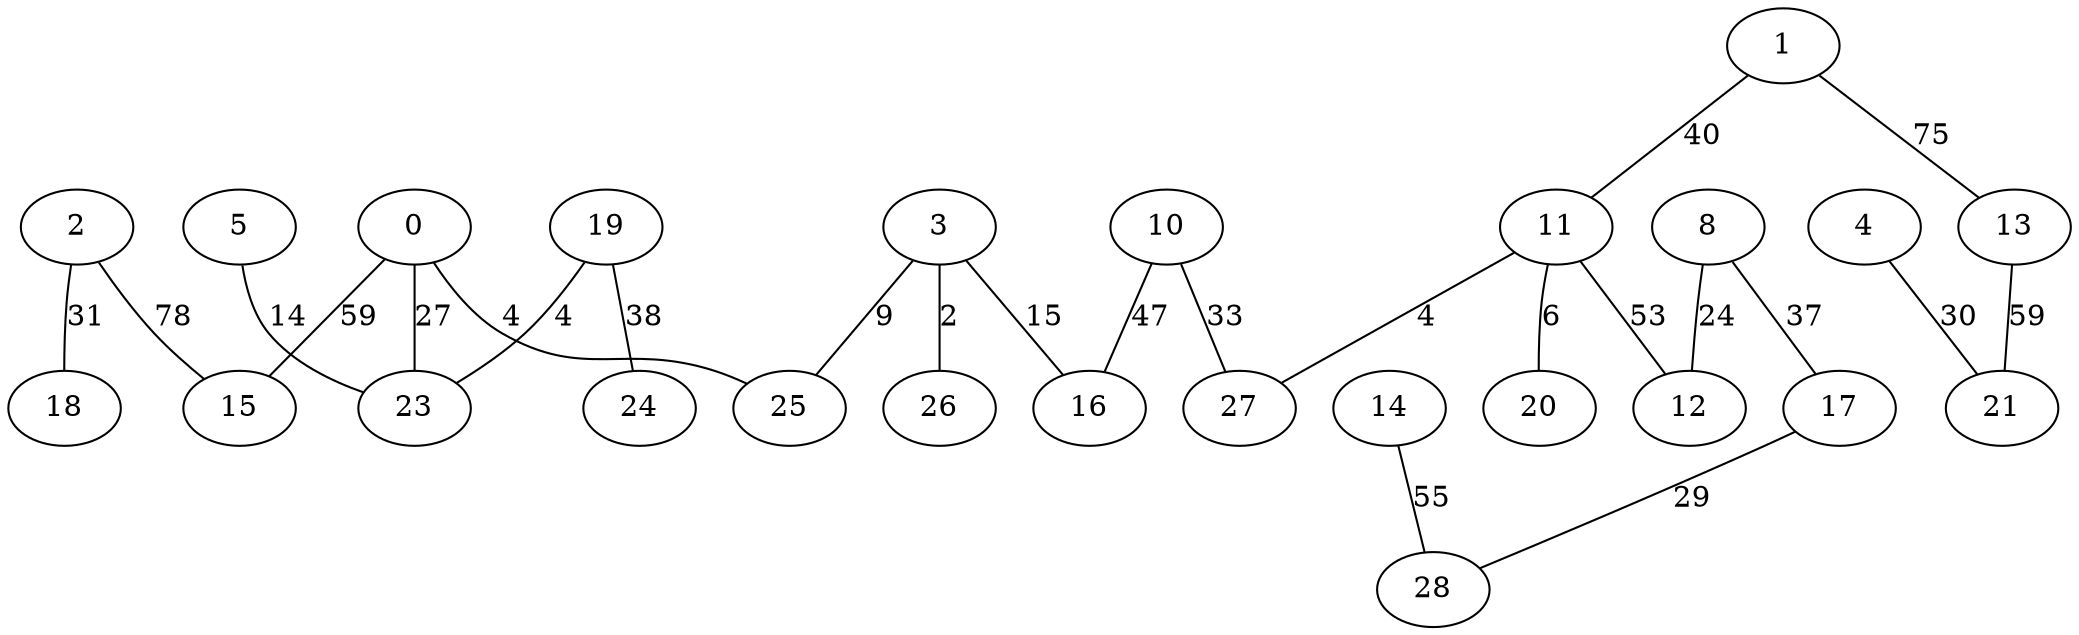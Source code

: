 graph {
  0 [label="0"];
  1 [label="1"];
  2 [label="2"];
  3 [label="3"];
  4 [label="4"];
  5 [label="5"];
  8 [label="8"];
  10 [label="10"];
  11 [label="11"];
  12 [label="12"];
  13 [label="13"];
  14 [label="14"];
  15 [label="15"];
  16 [label="16"];
  17 [label="17"];
  18 [label="18"];
  19 [label="19"];
  20 [label="20"];
  21 [label="21"];
  23 [label="23"];
  24 [label="24"];
  25 [label="25"];
  26 [label="26"];
  27 [label="27"];
  28 [label="28"];
  0 -- 15 [label="59"];
  0 -- 25 [label="4"];
  0 -- 23 [label="27"];
  1 -- 11 [label="40"];
  1 -- 13 [label="75"];
  2 -- 18 [label="31"];
  2 -- 15 [label="78"];
  3 -- 25 [label="9"];
  3 -- 26 [label="2"];
  3 -- 16 [label="15"];
  4 -- 21 [label="30"];
  5 -- 23 [label="14"];
  8 -- 12 [label="24"];
  8 -- 17 [label="37"];
  10 -- 27 [label="33"];
  10 -- 16 [label="47"];
  11 -- 12 [label="53"];
  11 -- 20 [label="6"];
  11 -- 27 [label="4"];
  13 -- 21 [label="59"];
  14 -- 28 [label="55"];
  17 -- 28 [label="29"];
  19 -- 24 [label="38"];
  19 -- 23 [label="4"];
}